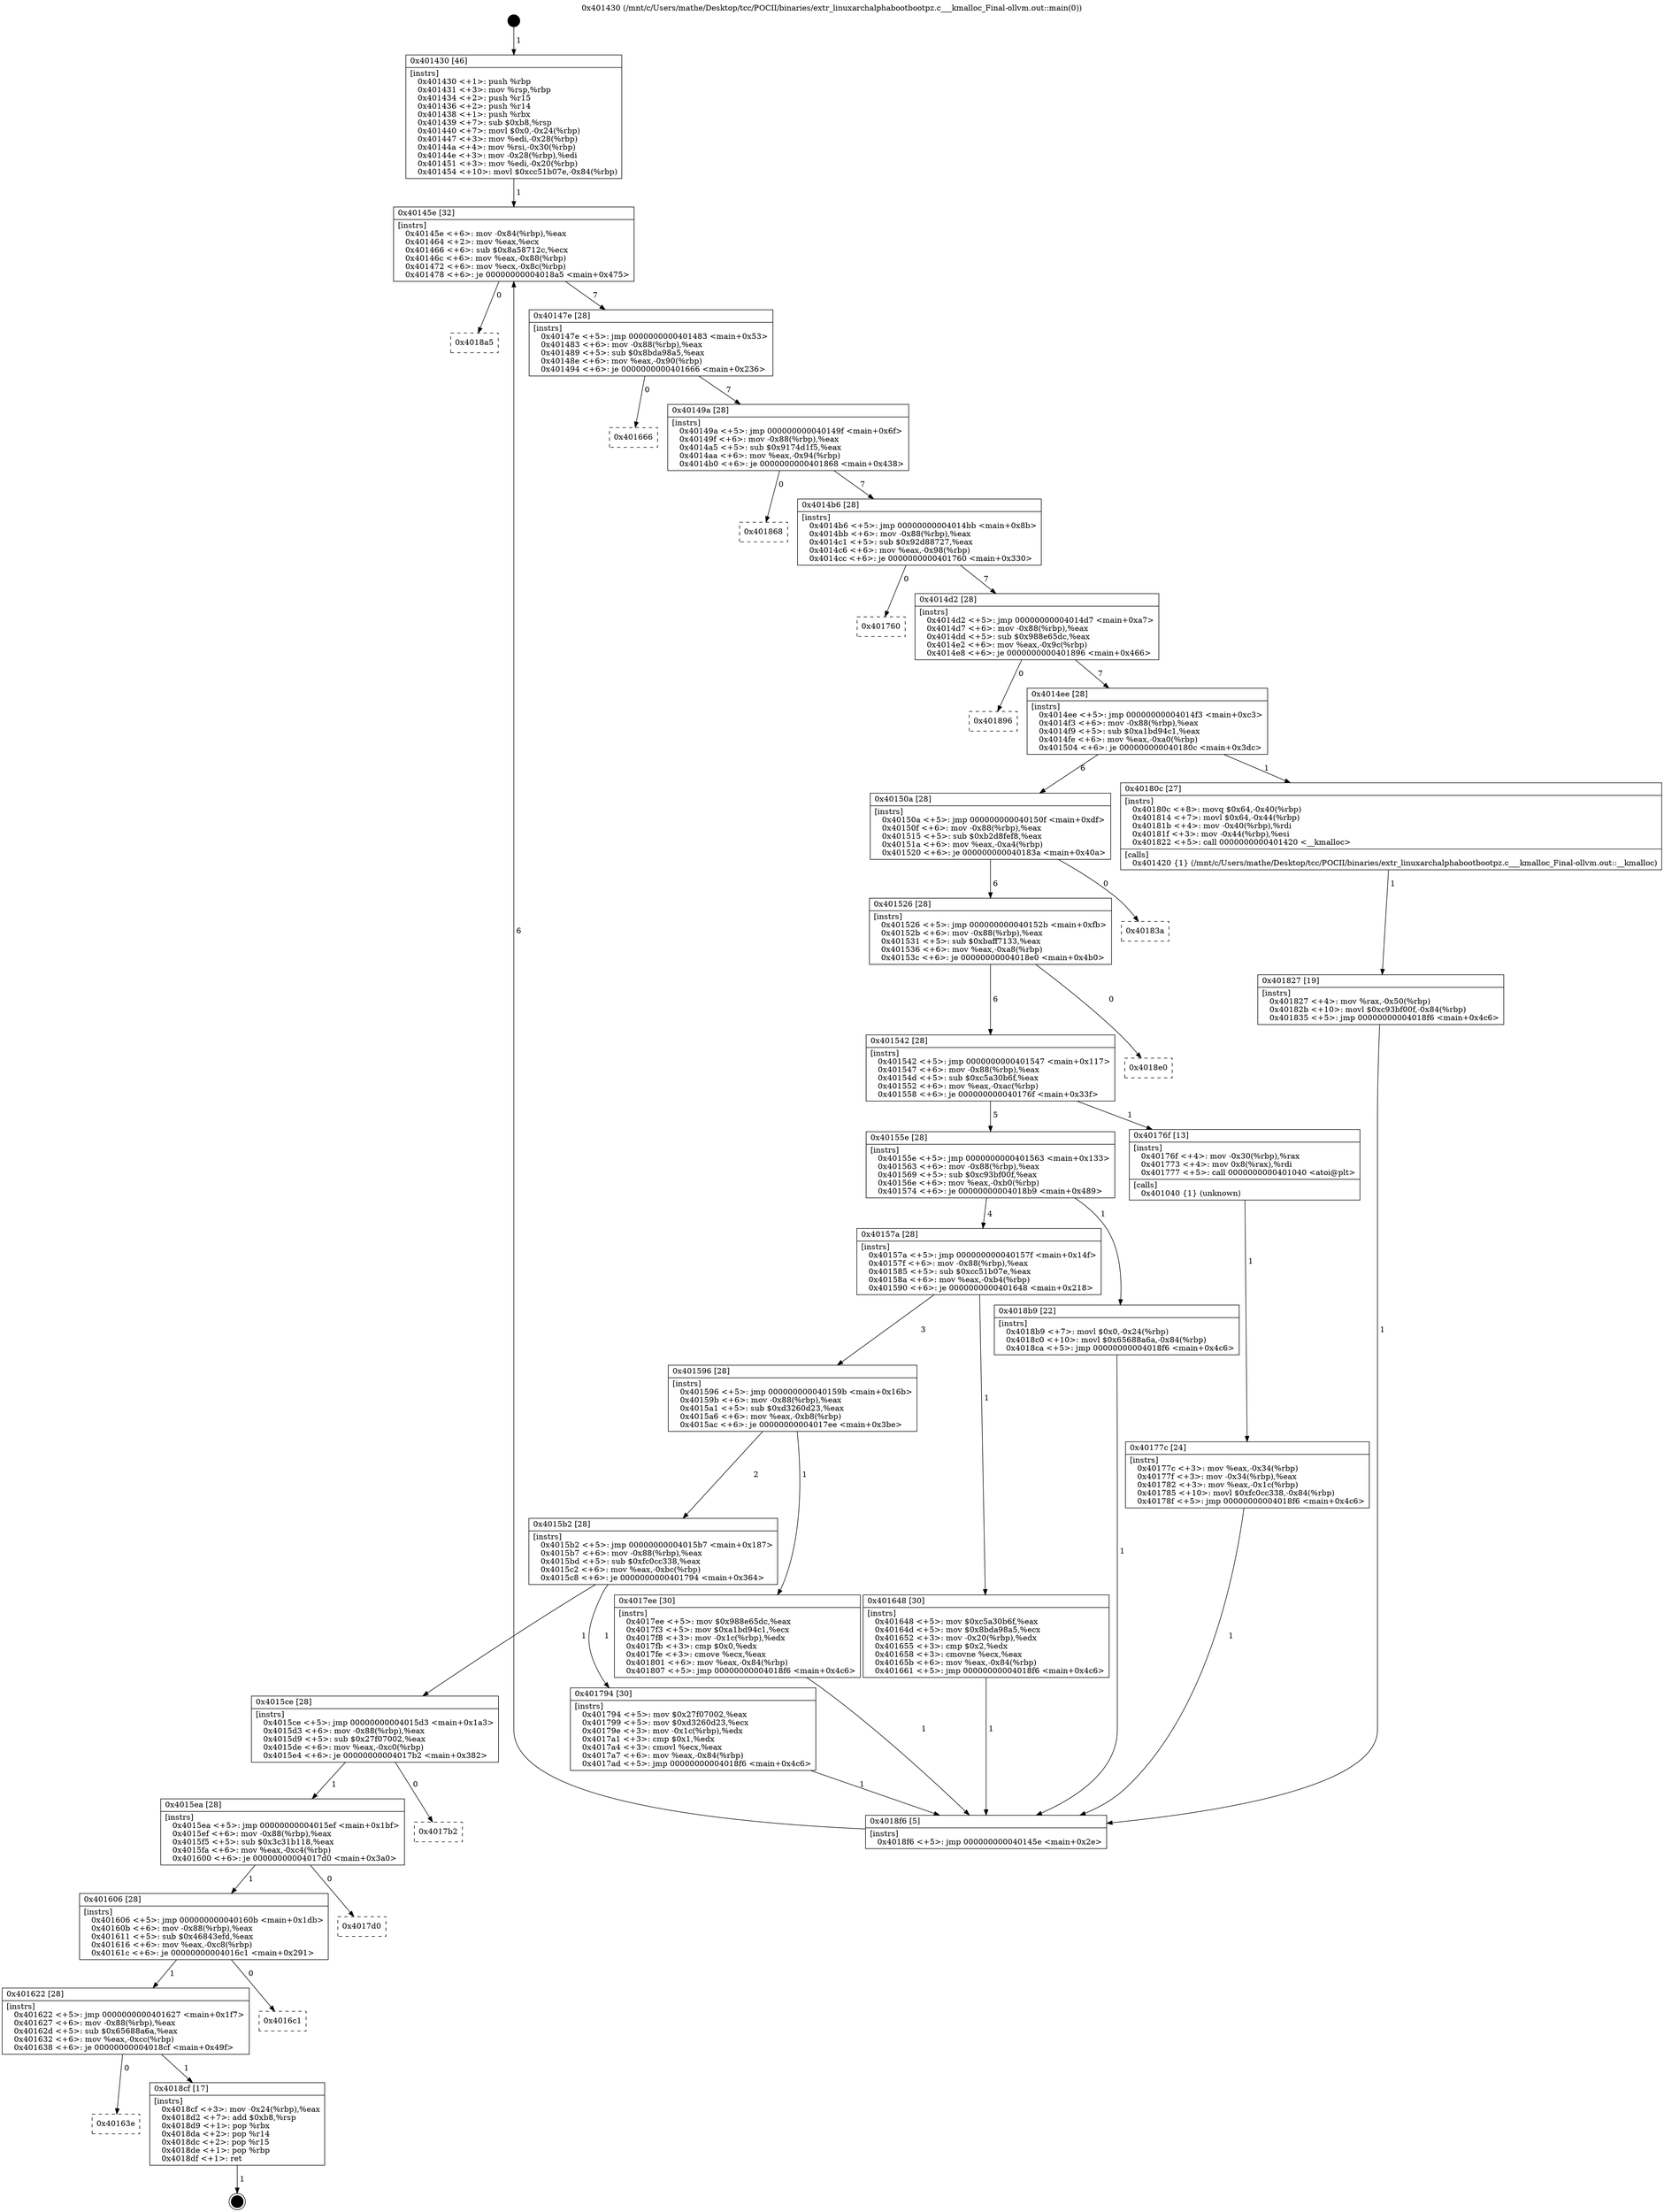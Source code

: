 digraph "0x401430" {
  label = "0x401430 (/mnt/c/Users/mathe/Desktop/tcc/POCII/binaries/extr_linuxarchalphabootbootpz.c___kmalloc_Final-ollvm.out::main(0))"
  labelloc = "t"
  node[shape=record]

  Entry [label="",width=0.3,height=0.3,shape=circle,fillcolor=black,style=filled]
  "0x40145e" [label="{
     0x40145e [32]\l
     | [instrs]\l
     &nbsp;&nbsp;0x40145e \<+6\>: mov -0x84(%rbp),%eax\l
     &nbsp;&nbsp;0x401464 \<+2\>: mov %eax,%ecx\l
     &nbsp;&nbsp;0x401466 \<+6\>: sub $0x8a58712c,%ecx\l
     &nbsp;&nbsp;0x40146c \<+6\>: mov %eax,-0x88(%rbp)\l
     &nbsp;&nbsp;0x401472 \<+6\>: mov %ecx,-0x8c(%rbp)\l
     &nbsp;&nbsp;0x401478 \<+6\>: je 00000000004018a5 \<main+0x475\>\l
  }"]
  "0x4018a5" [label="{
     0x4018a5\l
  }", style=dashed]
  "0x40147e" [label="{
     0x40147e [28]\l
     | [instrs]\l
     &nbsp;&nbsp;0x40147e \<+5\>: jmp 0000000000401483 \<main+0x53\>\l
     &nbsp;&nbsp;0x401483 \<+6\>: mov -0x88(%rbp),%eax\l
     &nbsp;&nbsp;0x401489 \<+5\>: sub $0x8bda98a5,%eax\l
     &nbsp;&nbsp;0x40148e \<+6\>: mov %eax,-0x90(%rbp)\l
     &nbsp;&nbsp;0x401494 \<+6\>: je 0000000000401666 \<main+0x236\>\l
  }"]
  Exit [label="",width=0.3,height=0.3,shape=circle,fillcolor=black,style=filled,peripheries=2]
  "0x401666" [label="{
     0x401666\l
  }", style=dashed]
  "0x40149a" [label="{
     0x40149a [28]\l
     | [instrs]\l
     &nbsp;&nbsp;0x40149a \<+5\>: jmp 000000000040149f \<main+0x6f\>\l
     &nbsp;&nbsp;0x40149f \<+6\>: mov -0x88(%rbp),%eax\l
     &nbsp;&nbsp;0x4014a5 \<+5\>: sub $0x9174d1f5,%eax\l
     &nbsp;&nbsp;0x4014aa \<+6\>: mov %eax,-0x94(%rbp)\l
     &nbsp;&nbsp;0x4014b0 \<+6\>: je 0000000000401868 \<main+0x438\>\l
  }"]
  "0x40163e" [label="{
     0x40163e\l
  }", style=dashed]
  "0x401868" [label="{
     0x401868\l
  }", style=dashed]
  "0x4014b6" [label="{
     0x4014b6 [28]\l
     | [instrs]\l
     &nbsp;&nbsp;0x4014b6 \<+5\>: jmp 00000000004014bb \<main+0x8b\>\l
     &nbsp;&nbsp;0x4014bb \<+6\>: mov -0x88(%rbp),%eax\l
     &nbsp;&nbsp;0x4014c1 \<+5\>: sub $0x92d88727,%eax\l
     &nbsp;&nbsp;0x4014c6 \<+6\>: mov %eax,-0x98(%rbp)\l
     &nbsp;&nbsp;0x4014cc \<+6\>: je 0000000000401760 \<main+0x330\>\l
  }"]
  "0x4018cf" [label="{
     0x4018cf [17]\l
     | [instrs]\l
     &nbsp;&nbsp;0x4018cf \<+3\>: mov -0x24(%rbp),%eax\l
     &nbsp;&nbsp;0x4018d2 \<+7\>: add $0xb8,%rsp\l
     &nbsp;&nbsp;0x4018d9 \<+1\>: pop %rbx\l
     &nbsp;&nbsp;0x4018da \<+2\>: pop %r14\l
     &nbsp;&nbsp;0x4018dc \<+2\>: pop %r15\l
     &nbsp;&nbsp;0x4018de \<+1\>: pop %rbp\l
     &nbsp;&nbsp;0x4018df \<+1\>: ret\l
  }"]
  "0x401760" [label="{
     0x401760\l
  }", style=dashed]
  "0x4014d2" [label="{
     0x4014d2 [28]\l
     | [instrs]\l
     &nbsp;&nbsp;0x4014d2 \<+5\>: jmp 00000000004014d7 \<main+0xa7\>\l
     &nbsp;&nbsp;0x4014d7 \<+6\>: mov -0x88(%rbp),%eax\l
     &nbsp;&nbsp;0x4014dd \<+5\>: sub $0x988e65dc,%eax\l
     &nbsp;&nbsp;0x4014e2 \<+6\>: mov %eax,-0x9c(%rbp)\l
     &nbsp;&nbsp;0x4014e8 \<+6\>: je 0000000000401896 \<main+0x466\>\l
  }"]
  "0x401622" [label="{
     0x401622 [28]\l
     | [instrs]\l
     &nbsp;&nbsp;0x401622 \<+5\>: jmp 0000000000401627 \<main+0x1f7\>\l
     &nbsp;&nbsp;0x401627 \<+6\>: mov -0x88(%rbp),%eax\l
     &nbsp;&nbsp;0x40162d \<+5\>: sub $0x65688a6a,%eax\l
     &nbsp;&nbsp;0x401632 \<+6\>: mov %eax,-0xcc(%rbp)\l
     &nbsp;&nbsp;0x401638 \<+6\>: je 00000000004018cf \<main+0x49f\>\l
  }"]
  "0x401896" [label="{
     0x401896\l
  }", style=dashed]
  "0x4014ee" [label="{
     0x4014ee [28]\l
     | [instrs]\l
     &nbsp;&nbsp;0x4014ee \<+5\>: jmp 00000000004014f3 \<main+0xc3\>\l
     &nbsp;&nbsp;0x4014f3 \<+6\>: mov -0x88(%rbp),%eax\l
     &nbsp;&nbsp;0x4014f9 \<+5\>: sub $0xa1bd94c1,%eax\l
     &nbsp;&nbsp;0x4014fe \<+6\>: mov %eax,-0xa0(%rbp)\l
     &nbsp;&nbsp;0x401504 \<+6\>: je 000000000040180c \<main+0x3dc\>\l
  }"]
  "0x4016c1" [label="{
     0x4016c1\l
  }", style=dashed]
  "0x40180c" [label="{
     0x40180c [27]\l
     | [instrs]\l
     &nbsp;&nbsp;0x40180c \<+8\>: movq $0x64,-0x40(%rbp)\l
     &nbsp;&nbsp;0x401814 \<+7\>: movl $0x64,-0x44(%rbp)\l
     &nbsp;&nbsp;0x40181b \<+4\>: mov -0x40(%rbp),%rdi\l
     &nbsp;&nbsp;0x40181f \<+3\>: mov -0x44(%rbp),%esi\l
     &nbsp;&nbsp;0x401822 \<+5\>: call 0000000000401420 \<__kmalloc\>\l
     | [calls]\l
     &nbsp;&nbsp;0x401420 \{1\} (/mnt/c/Users/mathe/Desktop/tcc/POCII/binaries/extr_linuxarchalphabootbootpz.c___kmalloc_Final-ollvm.out::__kmalloc)\l
  }"]
  "0x40150a" [label="{
     0x40150a [28]\l
     | [instrs]\l
     &nbsp;&nbsp;0x40150a \<+5\>: jmp 000000000040150f \<main+0xdf\>\l
     &nbsp;&nbsp;0x40150f \<+6\>: mov -0x88(%rbp),%eax\l
     &nbsp;&nbsp;0x401515 \<+5\>: sub $0xb2d8fef8,%eax\l
     &nbsp;&nbsp;0x40151a \<+6\>: mov %eax,-0xa4(%rbp)\l
     &nbsp;&nbsp;0x401520 \<+6\>: je 000000000040183a \<main+0x40a\>\l
  }"]
  "0x401606" [label="{
     0x401606 [28]\l
     | [instrs]\l
     &nbsp;&nbsp;0x401606 \<+5\>: jmp 000000000040160b \<main+0x1db\>\l
     &nbsp;&nbsp;0x40160b \<+6\>: mov -0x88(%rbp),%eax\l
     &nbsp;&nbsp;0x401611 \<+5\>: sub $0x46843efd,%eax\l
     &nbsp;&nbsp;0x401616 \<+6\>: mov %eax,-0xc8(%rbp)\l
     &nbsp;&nbsp;0x40161c \<+6\>: je 00000000004016c1 \<main+0x291\>\l
  }"]
  "0x40183a" [label="{
     0x40183a\l
  }", style=dashed]
  "0x401526" [label="{
     0x401526 [28]\l
     | [instrs]\l
     &nbsp;&nbsp;0x401526 \<+5\>: jmp 000000000040152b \<main+0xfb\>\l
     &nbsp;&nbsp;0x40152b \<+6\>: mov -0x88(%rbp),%eax\l
     &nbsp;&nbsp;0x401531 \<+5\>: sub $0xbaff7133,%eax\l
     &nbsp;&nbsp;0x401536 \<+6\>: mov %eax,-0xa8(%rbp)\l
     &nbsp;&nbsp;0x40153c \<+6\>: je 00000000004018e0 \<main+0x4b0\>\l
  }"]
  "0x4017d0" [label="{
     0x4017d0\l
  }", style=dashed]
  "0x4018e0" [label="{
     0x4018e0\l
  }", style=dashed]
  "0x401542" [label="{
     0x401542 [28]\l
     | [instrs]\l
     &nbsp;&nbsp;0x401542 \<+5\>: jmp 0000000000401547 \<main+0x117\>\l
     &nbsp;&nbsp;0x401547 \<+6\>: mov -0x88(%rbp),%eax\l
     &nbsp;&nbsp;0x40154d \<+5\>: sub $0xc5a30b6f,%eax\l
     &nbsp;&nbsp;0x401552 \<+6\>: mov %eax,-0xac(%rbp)\l
     &nbsp;&nbsp;0x401558 \<+6\>: je 000000000040176f \<main+0x33f\>\l
  }"]
  "0x4015ea" [label="{
     0x4015ea [28]\l
     | [instrs]\l
     &nbsp;&nbsp;0x4015ea \<+5\>: jmp 00000000004015ef \<main+0x1bf\>\l
     &nbsp;&nbsp;0x4015ef \<+6\>: mov -0x88(%rbp),%eax\l
     &nbsp;&nbsp;0x4015f5 \<+5\>: sub $0x3c31b118,%eax\l
     &nbsp;&nbsp;0x4015fa \<+6\>: mov %eax,-0xc4(%rbp)\l
     &nbsp;&nbsp;0x401600 \<+6\>: je 00000000004017d0 \<main+0x3a0\>\l
  }"]
  "0x40176f" [label="{
     0x40176f [13]\l
     | [instrs]\l
     &nbsp;&nbsp;0x40176f \<+4\>: mov -0x30(%rbp),%rax\l
     &nbsp;&nbsp;0x401773 \<+4\>: mov 0x8(%rax),%rdi\l
     &nbsp;&nbsp;0x401777 \<+5\>: call 0000000000401040 \<atoi@plt\>\l
     | [calls]\l
     &nbsp;&nbsp;0x401040 \{1\} (unknown)\l
  }"]
  "0x40155e" [label="{
     0x40155e [28]\l
     | [instrs]\l
     &nbsp;&nbsp;0x40155e \<+5\>: jmp 0000000000401563 \<main+0x133\>\l
     &nbsp;&nbsp;0x401563 \<+6\>: mov -0x88(%rbp),%eax\l
     &nbsp;&nbsp;0x401569 \<+5\>: sub $0xc93bf00f,%eax\l
     &nbsp;&nbsp;0x40156e \<+6\>: mov %eax,-0xb0(%rbp)\l
     &nbsp;&nbsp;0x401574 \<+6\>: je 00000000004018b9 \<main+0x489\>\l
  }"]
  "0x4017b2" [label="{
     0x4017b2\l
  }", style=dashed]
  "0x4018b9" [label="{
     0x4018b9 [22]\l
     | [instrs]\l
     &nbsp;&nbsp;0x4018b9 \<+7\>: movl $0x0,-0x24(%rbp)\l
     &nbsp;&nbsp;0x4018c0 \<+10\>: movl $0x65688a6a,-0x84(%rbp)\l
     &nbsp;&nbsp;0x4018ca \<+5\>: jmp 00000000004018f6 \<main+0x4c6\>\l
  }"]
  "0x40157a" [label="{
     0x40157a [28]\l
     | [instrs]\l
     &nbsp;&nbsp;0x40157a \<+5\>: jmp 000000000040157f \<main+0x14f\>\l
     &nbsp;&nbsp;0x40157f \<+6\>: mov -0x88(%rbp),%eax\l
     &nbsp;&nbsp;0x401585 \<+5\>: sub $0xcc51b07e,%eax\l
     &nbsp;&nbsp;0x40158a \<+6\>: mov %eax,-0xb4(%rbp)\l
     &nbsp;&nbsp;0x401590 \<+6\>: je 0000000000401648 \<main+0x218\>\l
  }"]
  "0x401827" [label="{
     0x401827 [19]\l
     | [instrs]\l
     &nbsp;&nbsp;0x401827 \<+4\>: mov %rax,-0x50(%rbp)\l
     &nbsp;&nbsp;0x40182b \<+10\>: movl $0xc93bf00f,-0x84(%rbp)\l
     &nbsp;&nbsp;0x401835 \<+5\>: jmp 00000000004018f6 \<main+0x4c6\>\l
  }"]
  "0x401648" [label="{
     0x401648 [30]\l
     | [instrs]\l
     &nbsp;&nbsp;0x401648 \<+5\>: mov $0xc5a30b6f,%eax\l
     &nbsp;&nbsp;0x40164d \<+5\>: mov $0x8bda98a5,%ecx\l
     &nbsp;&nbsp;0x401652 \<+3\>: mov -0x20(%rbp),%edx\l
     &nbsp;&nbsp;0x401655 \<+3\>: cmp $0x2,%edx\l
     &nbsp;&nbsp;0x401658 \<+3\>: cmovne %ecx,%eax\l
     &nbsp;&nbsp;0x40165b \<+6\>: mov %eax,-0x84(%rbp)\l
     &nbsp;&nbsp;0x401661 \<+5\>: jmp 00000000004018f6 \<main+0x4c6\>\l
  }"]
  "0x401596" [label="{
     0x401596 [28]\l
     | [instrs]\l
     &nbsp;&nbsp;0x401596 \<+5\>: jmp 000000000040159b \<main+0x16b\>\l
     &nbsp;&nbsp;0x40159b \<+6\>: mov -0x88(%rbp),%eax\l
     &nbsp;&nbsp;0x4015a1 \<+5\>: sub $0xd3260d23,%eax\l
     &nbsp;&nbsp;0x4015a6 \<+6\>: mov %eax,-0xb8(%rbp)\l
     &nbsp;&nbsp;0x4015ac \<+6\>: je 00000000004017ee \<main+0x3be\>\l
  }"]
  "0x4018f6" [label="{
     0x4018f6 [5]\l
     | [instrs]\l
     &nbsp;&nbsp;0x4018f6 \<+5\>: jmp 000000000040145e \<main+0x2e\>\l
  }"]
  "0x401430" [label="{
     0x401430 [46]\l
     | [instrs]\l
     &nbsp;&nbsp;0x401430 \<+1\>: push %rbp\l
     &nbsp;&nbsp;0x401431 \<+3\>: mov %rsp,%rbp\l
     &nbsp;&nbsp;0x401434 \<+2\>: push %r15\l
     &nbsp;&nbsp;0x401436 \<+2\>: push %r14\l
     &nbsp;&nbsp;0x401438 \<+1\>: push %rbx\l
     &nbsp;&nbsp;0x401439 \<+7\>: sub $0xb8,%rsp\l
     &nbsp;&nbsp;0x401440 \<+7\>: movl $0x0,-0x24(%rbp)\l
     &nbsp;&nbsp;0x401447 \<+3\>: mov %edi,-0x28(%rbp)\l
     &nbsp;&nbsp;0x40144a \<+4\>: mov %rsi,-0x30(%rbp)\l
     &nbsp;&nbsp;0x40144e \<+3\>: mov -0x28(%rbp),%edi\l
     &nbsp;&nbsp;0x401451 \<+3\>: mov %edi,-0x20(%rbp)\l
     &nbsp;&nbsp;0x401454 \<+10\>: movl $0xcc51b07e,-0x84(%rbp)\l
  }"]
  "0x40177c" [label="{
     0x40177c [24]\l
     | [instrs]\l
     &nbsp;&nbsp;0x40177c \<+3\>: mov %eax,-0x34(%rbp)\l
     &nbsp;&nbsp;0x40177f \<+3\>: mov -0x34(%rbp),%eax\l
     &nbsp;&nbsp;0x401782 \<+3\>: mov %eax,-0x1c(%rbp)\l
     &nbsp;&nbsp;0x401785 \<+10\>: movl $0xfc0cc338,-0x84(%rbp)\l
     &nbsp;&nbsp;0x40178f \<+5\>: jmp 00000000004018f6 \<main+0x4c6\>\l
  }"]
  "0x4015ce" [label="{
     0x4015ce [28]\l
     | [instrs]\l
     &nbsp;&nbsp;0x4015ce \<+5\>: jmp 00000000004015d3 \<main+0x1a3\>\l
     &nbsp;&nbsp;0x4015d3 \<+6\>: mov -0x88(%rbp),%eax\l
     &nbsp;&nbsp;0x4015d9 \<+5\>: sub $0x27f07002,%eax\l
     &nbsp;&nbsp;0x4015de \<+6\>: mov %eax,-0xc0(%rbp)\l
     &nbsp;&nbsp;0x4015e4 \<+6\>: je 00000000004017b2 \<main+0x382\>\l
  }"]
  "0x4017ee" [label="{
     0x4017ee [30]\l
     | [instrs]\l
     &nbsp;&nbsp;0x4017ee \<+5\>: mov $0x988e65dc,%eax\l
     &nbsp;&nbsp;0x4017f3 \<+5\>: mov $0xa1bd94c1,%ecx\l
     &nbsp;&nbsp;0x4017f8 \<+3\>: mov -0x1c(%rbp),%edx\l
     &nbsp;&nbsp;0x4017fb \<+3\>: cmp $0x0,%edx\l
     &nbsp;&nbsp;0x4017fe \<+3\>: cmove %ecx,%eax\l
     &nbsp;&nbsp;0x401801 \<+6\>: mov %eax,-0x84(%rbp)\l
     &nbsp;&nbsp;0x401807 \<+5\>: jmp 00000000004018f6 \<main+0x4c6\>\l
  }"]
  "0x4015b2" [label="{
     0x4015b2 [28]\l
     | [instrs]\l
     &nbsp;&nbsp;0x4015b2 \<+5\>: jmp 00000000004015b7 \<main+0x187\>\l
     &nbsp;&nbsp;0x4015b7 \<+6\>: mov -0x88(%rbp),%eax\l
     &nbsp;&nbsp;0x4015bd \<+5\>: sub $0xfc0cc338,%eax\l
     &nbsp;&nbsp;0x4015c2 \<+6\>: mov %eax,-0xbc(%rbp)\l
     &nbsp;&nbsp;0x4015c8 \<+6\>: je 0000000000401794 \<main+0x364\>\l
  }"]
  "0x401794" [label="{
     0x401794 [30]\l
     | [instrs]\l
     &nbsp;&nbsp;0x401794 \<+5\>: mov $0x27f07002,%eax\l
     &nbsp;&nbsp;0x401799 \<+5\>: mov $0xd3260d23,%ecx\l
     &nbsp;&nbsp;0x40179e \<+3\>: mov -0x1c(%rbp),%edx\l
     &nbsp;&nbsp;0x4017a1 \<+3\>: cmp $0x1,%edx\l
     &nbsp;&nbsp;0x4017a4 \<+3\>: cmovl %ecx,%eax\l
     &nbsp;&nbsp;0x4017a7 \<+6\>: mov %eax,-0x84(%rbp)\l
     &nbsp;&nbsp;0x4017ad \<+5\>: jmp 00000000004018f6 \<main+0x4c6\>\l
  }"]
  Entry -> "0x401430" [label=" 1"]
  "0x40145e" -> "0x4018a5" [label=" 0"]
  "0x40145e" -> "0x40147e" [label=" 7"]
  "0x4018cf" -> Exit [label=" 1"]
  "0x40147e" -> "0x401666" [label=" 0"]
  "0x40147e" -> "0x40149a" [label=" 7"]
  "0x401622" -> "0x40163e" [label=" 0"]
  "0x40149a" -> "0x401868" [label=" 0"]
  "0x40149a" -> "0x4014b6" [label=" 7"]
  "0x401622" -> "0x4018cf" [label=" 1"]
  "0x4014b6" -> "0x401760" [label=" 0"]
  "0x4014b6" -> "0x4014d2" [label=" 7"]
  "0x401606" -> "0x401622" [label=" 1"]
  "0x4014d2" -> "0x401896" [label=" 0"]
  "0x4014d2" -> "0x4014ee" [label=" 7"]
  "0x401606" -> "0x4016c1" [label=" 0"]
  "0x4014ee" -> "0x40180c" [label=" 1"]
  "0x4014ee" -> "0x40150a" [label=" 6"]
  "0x4015ea" -> "0x401606" [label=" 1"]
  "0x40150a" -> "0x40183a" [label=" 0"]
  "0x40150a" -> "0x401526" [label=" 6"]
  "0x4015ea" -> "0x4017d0" [label=" 0"]
  "0x401526" -> "0x4018e0" [label=" 0"]
  "0x401526" -> "0x401542" [label=" 6"]
  "0x4015ce" -> "0x4015ea" [label=" 1"]
  "0x401542" -> "0x40176f" [label=" 1"]
  "0x401542" -> "0x40155e" [label=" 5"]
  "0x4015ce" -> "0x4017b2" [label=" 0"]
  "0x40155e" -> "0x4018b9" [label=" 1"]
  "0x40155e" -> "0x40157a" [label=" 4"]
  "0x4018b9" -> "0x4018f6" [label=" 1"]
  "0x40157a" -> "0x401648" [label=" 1"]
  "0x40157a" -> "0x401596" [label=" 3"]
  "0x401648" -> "0x4018f6" [label=" 1"]
  "0x401430" -> "0x40145e" [label=" 1"]
  "0x4018f6" -> "0x40145e" [label=" 6"]
  "0x40176f" -> "0x40177c" [label=" 1"]
  "0x40177c" -> "0x4018f6" [label=" 1"]
  "0x401827" -> "0x4018f6" [label=" 1"]
  "0x401596" -> "0x4017ee" [label=" 1"]
  "0x401596" -> "0x4015b2" [label=" 2"]
  "0x40180c" -> "0x401827" [label=" 1"]
  "0x4015b2" -> "0x401794" [label=" 1"]
  "0x4015b2" -> "0x4015ce" [label=" 1"]
  "0x401794" -> "0x4018f6" [label=" 1"]
  "0x4017ee" -> "0x4018f6" [label=" 1"]
}
